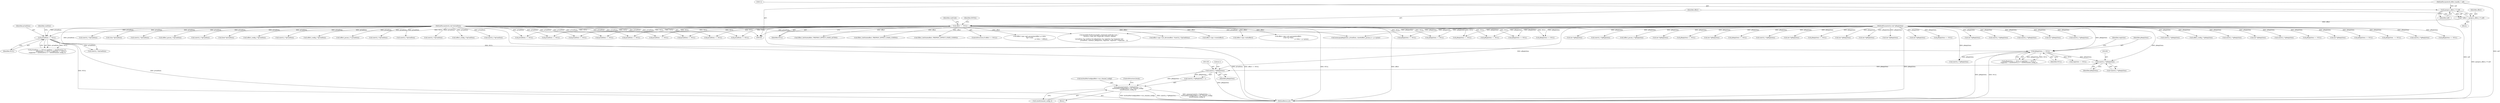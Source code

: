digraph "0_Android_aeea52da00d210587fb3ed895de3d5f2e0264c88_9@array" {
"1001102" [label="(Call,memcpy((uint32_t *)pReplyData + 1,\n &sDualMicConfigs[effect->cur_channel_config],\n sizeof(channel_config_t)))"];
"1001104" [label="(Call,(uint32_t *)pReplyData)"];
"1001090" [label="(Call,(uint32_t *)pReplyData)"];
"1001039" [label="(Call,pReplyData == NULL)"];
"1000106" [label="(MethodParameterIn,void *pReplyData)"];
"1001030" [label="(Call,pCmdData == NULL)"];
"1000104" [label="(MethodParameterIn,void *pCmdData)"];
"1000117" [label="(Call,effect == NULL)"];
"1000109" [label="(Call,* effect = (preproc_effect_t *) self)"];
"1000111" [label="(Call,(preproc_effect_t *) self)"];
"1000101" [label="(MethodParameterIn,effect_handle_t  self)"];
"1000116" [label="(ControlStructure,if (effect == NULL))"];
"1000478" [label="(Call,pReplyData == NULL)"];
"1000393" [label="(Call,(effect_param_t *)pCmdData)"];
"1000915" [label="(Call,(uint32_t *)pCmdData)"];
"1000303" [label="(Call,(int *)pReplyData)"];
"1001038" [label="(Call,pReplyData == NULL || replySize == NULL ||\n *replySize < sizeof(uint32_t) + sizeof(channel_config_t))"];
"1001108" [label="(Call,&sDualMicConfigs[effect->cur_channel_config])"];
"1000107" [label="(Block,)"];
"1000125" [label="(Identifier,cmdCode)"];
"1000656" [label="(Call,(bool *)pCmdData)"];
"1000437" [label="(Call,effect->ops->get_parameter(effect, p->data,\n &p->vsize,\n                                                       p->data + voffset))"];
"1000899" [label="(Call,(uint32_t *)pReplyData)"];
"1000407" [label="(Call,(effect_param_t *)pReplyData)"];
"1000795" [label="(Call,pReplyData == NULL)"];
"1000396" [label="(Call,memcpy(pReplyData, pCmdData, sizeof(effect_param_t) + p->psize))"];
"1001032" [label="(Identifier,NULL)"];
"1001106" [label="(Identifier,pReplyData)"];
"1000278" [label="(Call,pCmdData == NULL)"];
"1000614" [label="(Call,effect->ops->set_device(effect, *(uint32_t *)pCmdData))"];
"1000344" [label="(Call,(effect_config_t *)pCmdData)"];
"1001134" [label="(Call,pCmdData == NULL)"];
"1001224" [label="(Call,(uint32_t *)pCmdData)"];
"1000101" [label="(MethodParameterIn,effect_handle_t  self)"];
"1000212" [label="(Call,(effect_config_t *)pCmdData)"];
"1000356" [label="(Call,effect->ops->reset(effect))"];
"1001029" [label="(Call,pCmdData == NULL|| cmdSize != sizeof(uint32_t) ||\n                    pReplyData == NULL || replySize == NULL ||\n *replySize < sizeof(uint32_t) + sizeof(channel_config_t))"];
"1000495" [label="(Call,(effect_param_t *) pCmdData)"];
"1000228" [label="(Call,(int *)pReplyData)"];
"1000594" [label="(Call,pCmdData == NULL)"];
"1001116" [label="(ControlStructure,break;)"];
"1000118" [label="(Identifier,effect)"];
"1001104" [label="(Call,(uint32_t *)pReplyData)"];
"1000123" [label="(Identifier,EINVAL)"];
"1001092" [label="(Identifier,pReplyData)"];
"1000374" [label="(Call,pReplyData == NULL)"];
"1000104" [label="(MethodParameterIn,void *pCmdData)"];
"1000243" [label="(Call,(int *)pReplyData)"];
"1001040" [label="(Identifier,pReplyData)"];
"1000863" [label="(Call,pReplyData == NULL)"];
"1000541" [label="(Call,pReplyData == NULL)"];
"1001107" [label="(Literal,1)"];
"1000968" [label="(Call,(uint32_t *)pReplyData)"];
"1001039" [label="(Call,pReplyData == NULL)"];
"1000205" [label="(Call,(int *)pReplyData)"];
"1000714" [label="(Call,pCmdData == NULL)"];
"1000617" [label="(Call,(uint32_t *)pCmdData)"];
"1000149" [label="(Call,effect->ops->init(effect))"];
"1000363" [label="(Call,pCmdData == NULL)"];
"1000523" [label="(Call,effect->ops->set_parameter(effect,\n (void *)p->data,\n                                                                p->data + p->psize))"];
"1001295" [label="(MethodReturn,int)"];
"1001064" [label="(Call,(uint32_t *)pCmdData)"];
"1000287" [label="(Call,pReplyData == NULL)"];
"1000126" [label="(Block,)"];
"1000557" [label="(Call,(int *)pReplyData)"];
"1000117" [label="(Call,effect == NULL)"];
"1000119" [label="(Identifier,NULL)"];
"1001089" [label="(Call,*(uint32_t *)pReplyData)"];
"1001159" [label="(Call,ALOGE(\"PreProcessingFx_Command cmdCode Case: \"\n \"EFFECT_CMD_SET_FEATURE_CONFIG: ERROR\n\"\n \"pCmdData %p cmdSize %d pReplyData %p replySize %p *replySize %d\",\n                        pCmdData, cmdSize, pReplyData, replySize, replySize ? *replySize : -1))"];
"1000520" [label="(Call,(int *)pReplyData)"];
"1001102" [label="(Call,memcpy((uint32_t *)pReplyData + 1,\n &sDualMicConfigs[effect->cur_channel_config],\n sizeof(channel_config_t)))"];
"1001041" [label="(Identifier,NULL)"];
"1000111" [label="(Call,(preproc_effect_t *) self)"];
"1000852" [label="(Call,pCmdData == NULL)"];
"1001030" [label="(Call,pCmdData == NULL)"];
"1001043" [label="(Call,replySize == NULL)"];
"1000786" [label="(Call,(int *)pReplyData)"];
"1000130" [label="(Call,pReplyData == NULL)"];
"1000628" [label="(Call,pCmdData == NULL)"];
"1001044" [label="(Identifier,replySize)"];
"1000109" [label="(Call,* effect = (preproc_effect_t *) self)"];
"1001202" [label="(Call,(uint32_t *)pCmdData)"];
"1001075" [label="(Call,(uint32_t *)pReplyData)"];
"1001259" [label="(Call,(uint32_t *)pCmdData)"];
"1000583" [label="(Call,(int *)pReplyData)"];
"1000567" [label="(Call,pReplyData == NULL)"];
"1000310" [label="(Call,(effect_config_t *)pCmdData)"];
"1000110" [label="(Identifier,effect)"];
"1001146" [label="(Call,pReplyData == NULL)"];
"1000467" [label="(Call,pCmdData == NULL)"];
"1000560" [label="(Call,Effect_SetState(effect, PREPROC_EFFECT_STATE_ACTIVE))"];
"1000153" [label="(Call,(int *)pReplyData)"];
"1001002" [label="(Call,(uint32_t *)pReplyData)"];
"1000253" [label="(Call,pReplyData == NULL)"];
"1001031" [label="(Identifier,pCmdData)"];
"1000586" [label="(Call,Effect_SetState(effect, PREPROC_EFFECT_STATE_CONFIG))"];
"1001009" [label="(Call,(uint32_t *)pReplyData)"];
"1000883" [label="(Call,(uint32_t *)pCmdData)"];
"1000246" [label="(Call,Effect_SetState(effect, PREPROC_EFFECT_STATE_CONFIG))"];
"1001183" [label="(Call,(uint32_t *)pCmdData)"];
"1000705" [label="(Call,(int *)pReplyData)"];
"1001103" [label="(Call,(uint32_t *)pReplyData + 1)"];
"1000326" [label="(Call,pReplyData == NULL)"];
"1000980" [label="(Call,(uint32_t *)pReplyData)"];
"1001035" [label="(Identifier,cmdSize)"];
"1000162" [label="(Call,pCmdData    == NULL)"];
"1001272" [label="(Call,(uint32_t *)pReplyData)"];
"1000271" [label="(Call,(effect_config_t *)pReplyData)"];
"1001194" [label="(Call,(uint32_t *)pReplyData)"];
"1001114" [label="(Call,sizeof(channel_config_t))"];
"1000836" [label="(Call,(int *)pReplyData)"];
"1000751" [label="(Call,(char *)pCmdData)"];
"1001090" [label="(Call,(uint32_t *)pReplyData)"];
"1001253" [label="(Call,(uint32_t *)pCmdData)"];
"1000943" [label="(Call,(uint32_t *)pReplyData)"];
"1000113" [label="(Identifier,self)"];
"1000637" [label="(Call,pReplyData == NULL)"];
"1000316" [label="(Call,(int *)pReplyData)"];
"1000718" [label="(Call,pReplyData == NULL)"];
"1000106" [label="(MethodParameterIn,void *pReplyData)"];
"1000171" [label="(Call,pReplyData  == NULL)"];
"1001244" [label="(Call,(uint32_t *)pReplyData)"];
"1001102" -> "1000126"  [label="AST: "];
"1001102" -> "1001114"  [label="CFG: "];
"1001103" -> "1001102"  [label="AST: "];
"1001108" -> "1001102"  [label="AST: "];
"1001114" -> "1001102"  [label="AST: "];
"1001116" -> "1001102"  [label="CFG: "];
"1001102" -> "1001295"  [label="DDG: &sDualMicConfigs[effect->cur_channel_config]"];
"1001102" -> "1001295"  [label="DDG: (uint32_t *)pReplyData + 1"];
"1001102" -> "1001295"  [label="DDG: memcpy((uint32_t *)pReplyData + 1,\n &sDualMicConfigs[effect->cur_channel_config],\n sizeof(channel_config_t))"];
"1001104" -> "1001102"  [label="DDG: pReplyData"];
"1001104" -> "1001103"  [label="AST: "];
"1001104" -> "1001106"  [label="CFG: "];
"1001105" -> "1001104"  [label="AST: "];
"1001106" -> "1001104"  [label="AST: "];
"1001107" -> "1001104"  [label="CFG: "];
"1001104" -> "1001295"  [label="DDG: pReplyData"];
"1001104" -> "1001103"  [label="DDG: pReplyData"];
"1001090" -> "1001104"  [label="DDG: pReplyData"];
"1000106" -> "1001104"  [label="DDG: pReplyData"];
"1001090" -> "1001089"  [label="AST: "];
"1001090" -> "1001092"  [label="CFG: "];
"1001091" -> "1001090"  [label="AST: "];
"1001092" -> "1001090"  [label="AST: "];
"1001089" -> "1001090"  [label="CFG: "];
"1001039" -> "1001090"  [label="DDG: pReplyData"];
"1000106" -> "1001090"  [label="DDG: pReplyData"];
"1001039" -> "1001038"  [label="AST: "];
"1001039" -> "1001041"  [label="CFG: "];
"1001040" -> "1001039"  [label="AST: "];
"1001041" -> "1001039"  [label="AST: "];
"1001044" -> "1001039"  [label="CFG: "];
"1001038" -> "1001039"  [label="CFG: "];
"1001039" -> "1001295"  [label="DDG: NULL"];
"1001039" -> "1001295"  [label="DDG: pReplyData"];
"1001039" -> "1001038"  [label="DDG: pReplyData"];
"1001039" -> "1001038"  [label="DDG: NULL"];
"1000106" -> "1001039"  [label="DDG: pReplyData"];
"1001030" -> "1001039"  [label="DDG: NULL"];
"1001039" -> "1001043"  [label="DDG: NULL"];
"1001039" -> "1001075"  [label="DDG: pReplyData"];
"1000106" -> "1000100"  [label="AST: "];
"1000106" -> "1001295"  [label="DDG: pReplyData"];
"1000106" -> "1000130"  [label="DDG: pReplyData"];
"1000106" -> "1000153"  [label="DDG: pReplyData"];
"1000106" -> "1000171"  [label="DDG: pReplyData"];
"1000106" -> "1000205"  [label="DDG: pReplyData"];
"1000106" -> "1000228"  [label="DDG: pReplyData"];
"1000106" -> "1000243"  [label="DDG: pReplyData"];
"1000106" -> "1000253"  [label="DDG: pReplyData"];
"1000106" -> "1000271"  [label="DDG: pReplyData"];
"1000106" -> "1000287"  [label="DDG: pReplyData"];
"1000106" -> "1000303"  [label="DDG: pReplyData"];
"1000106" -> "1000316"  [label="DDG: pReplyData"];
"1000106" -> "1000326"  [label="DDG: pReplyData"];
"1000106" -> "1000374"  [label="DDG: pReplyData"];
"1000106" -> "1000396"  [label="DDG: pReplyData"];
"1000106" -> "1000407"  [label="DDG: pReplyData"];
"1000106" -> "1000478"  [label="DDG: pReplyData"];
"1000106" -> "1000520"  [label="DDG: pReplyData"];
"1000106" -> "1000541"  [label="DDG: pReplyData"];
"1000106" -> "1000557"  [label="DDG: pReplyData"];
"1000106" -> "1000567"  [label="DDG: pReplyData"];
"1000106" -> "1000583"  [label="DDG: pReplyData"];
"1000106" -> "1000637"  [label="DDG: pReplyData"];
"1000106" -> "1000705"  [label="DDG: pReplyData"];
"1000106" -> "1000718"  [label="DDG: pReplyData"];
"1000106" -> "1000786"  [label="DDG: pReplyData"];
"1000106" -> "1000795"  [label="DDG: pReplyData"];
"1000106" -> "1000836"  [label="DDG: pReplyData"];
"1000106" -> "1000863"  [label="DDG: pReplyData"];
"1000106" -> "1000899"  [label="DDG: pReplyData"];
"1000106" -> "1000943"  [label="DDG: pReplyData"];
"1000106" -> "1000968"  [label="DDG: pReplyData"];
"1000106" -> "1000980"  [label="DDG: pReplyData"];
"1000106" -> "1001002"  [label="DDG: pReplyData"];
"1000106" -> "1001009"  [label="DDG: pReplyData"];
"1000106" -> "1001075"  [label="DDG: pReplyData"];
"1000106" -> "1001146"  [label="DDG: pReplyData"];
"1000106" -> "1001159"  [label="DDG: pReplyData"];
"1000106" -> "1001194"  [label="DDG: pReplyData"];
"1000106" -> "1001244"  [label="DDG: pReplyData"];
"1000106" -> "1001272"  [label="DDG: pReplyData"];
"1001030" -> "1001029"  [label="AST: "];
"1001030" -> "1001032"  [label="CFG: "];
"1001031" -> "1001030"  [label="AST: "];
"1001032" -> "1001030"  [label="AST: "];
"1001035" -> "1001030"  [label="CFG: "];
"1001029" -> "1001030"  [label="CFG: "];
"1001030" -> "1001295"  [label="DDG: NULL"];
"1001030" -> "1001295"  [label="DDG: pCmdData"];
"1001030" -> "1001029"  [label="DDG: pCmdData"];
"1001030" -> "1001029"  [label="DDG: NULL"];
"1000104" -> "1001030"  [label="DDG: pCmdData"];
"1000117" -> "1001030"  [label="DDG: NULL"];
"1001030" -> "1001064"  [label="DDG: pCmdData"];
"1000104" -> "1000100"  [label="AST: "];
"1000104" -> "1001295"  [label="DDG: pCmdData"];
"1000104" -> "1000162"  [label="DDG: pCmdData"];
"1000104" -> "1000212"  [label="DDG: pCmdData"];
"1000104" -> "1000278"  [label="DDG: pCmdData"];
"1000104" -> "1000310"  [label="DDG: pCmdData"];
"1000104" -> "1000344"  [label="DDG: pCmdData"];
"1000104" -> "1000363"  [label="DDG: pCmdData"];
"1000104" -> "1000393"  [label="DDG: pCmdData"];
"1000104" -> "1000396"  [label="DDG: pCmdData"];
"1000104" -> "1000467"  [label="DDG: pCmdData"];
"1000104" -> "1000495"  [label="DDG: pCmdData"];
"1000104" -> "1000594"  [label="DDG: pCmdData"];
"1000104" -> "1000617"  [label="DDG: pCmdData"];
"1000104" -> "1000628"  [label="DDG: pCmdData"];
"1000104" -> "1000656"  [label="DDG: pCmdData"];
"1000104" -> "1000714"  [label="DDG: pCmdData"];
"1000104" -> "1000751"  [label="DDG: pCmdData"];
"1000104" -> "1000852"  [label="DDG: pCmdData"];
"1000104" -> "1000883"  [label="DDG: pCmdData"];
"1000104" -> "1000915"  [label="DDG: pCmdData"];
"1000104" -> "1001064"  [label="DDG: pCmdData"];
"1000104" -> "1001134"  [label="DDG: pCmdData"];
"1000104" -> "1001159"  [label="DDG: pCmdData"];
"1000104" -> "1001183"  [label="DDG: pCmdData"];
"1000104" -> "1001202"  [label="DDG: pCmdData"];
"1000104" -> "1001224"  [label="DDG: pCmdData"];
"1000104" -> "1001253"  [label="DDG: pCmdData"];
"1000104" -> "1001259"  [label="DDG: pCmdData"];
"1000117" -> "1000116"  [label="AST: "];
"1000117" -> "1000119"  [label="CFG: "];
"1000118" -> "1000117"  [label="AST: "];
"1000119" -> "1000117"  [label="AST: "];
"1000123" -> "1000117"  [label="CFG: "];
"1000125" -> "1000117"  [label="CFG: "];
"1000117" -> "1001295"  [label="DDG: effect == NULL"];
"1000117" -> "1001295"  [label="DDG: effect"];
"1000117" -> "1001295"  [label="DDG: NULL"];
"1000109" -> "1000117"  [label="DDG: effect"];
"1000117" -> "1000130"  [label="DDG: NULL"];
"1000117" -> "1000149"  [label="DDG: effect"];
"1000117" -> "1000162"  [label="DDG: NULL"];
"1000117" -> "1000246"  [label="DDG: effect"];
"1000117" -> "1000253"  [label="DDG: NULL"];
"1000117" -> "1000278"  [label="DDG: NULL"];
"1000117" -> "1000326"  [label="DDG: NULL"];
"1000117" -> "1000356"  [label="DDG: effect"];
"1000117" -> "1000363"  [label="DDG: NULL"];
"1000117" -> "1000437"  [label="DDG: effect"];
"1000117" -> "1000467"  [label="DDG: NULL"];
"1000117" -> "1000523"  [label="DDG: effect"];
"1000117" -> "1000541"  [label="DDG: NULL"];
"1000117" -> "1000560"  [label="DDG: effect"];
"1000117" -> "1000567"  [label="DDG: NULL"];
"1000117" -> "1000586"  [label="DDG: effect"];
"1000117" -> "1000594"  [label="DDG: NULL"];
"1000117" -> "1000614"  [label="DDG: effect"];
"1000117" -> "1000628"  [label="DDG: NULL"];
"1000117" -> "1000714"  [label="DDG: NULL"];
"1000117" -> "1000795"  [label="DDG: NULL"];
"1000117" -> "1000852"  [label="DDG: NULL"];
"1000117" -> "1001134"  [label="DDG: NULL"];
"1000109" -> "1000107"  [label="AST: "];
"1000109" -> "1000111"  [label="CFG: "];
"1000110" -> "1000109"  [label="AST: "];
"1000111" -> "1000109"  [label="AST: "];
"1000118" -> "1000109"  [label="CFG: "];
"1000109" -> "1001295"  [label="DDG: (preproc_effect_t *) self"];
"1000111" -> "1000109"  [label="DDG: self"];
"1000111" -> "1000113"  [label="CFG: "];
"1000112" -> "1000111"  [label="AST: "];
"1000113" -> "1000111"  [label="AST: "];
"1000111" -> "1001295"  [label="DDG: self"];
"1000101" -> "1000111"  [label="DDG: self"];
"1000101" -> "1000100"  [label="AST: "];
"1000101" -> "1001295"  [label="DDG: self"];
}

